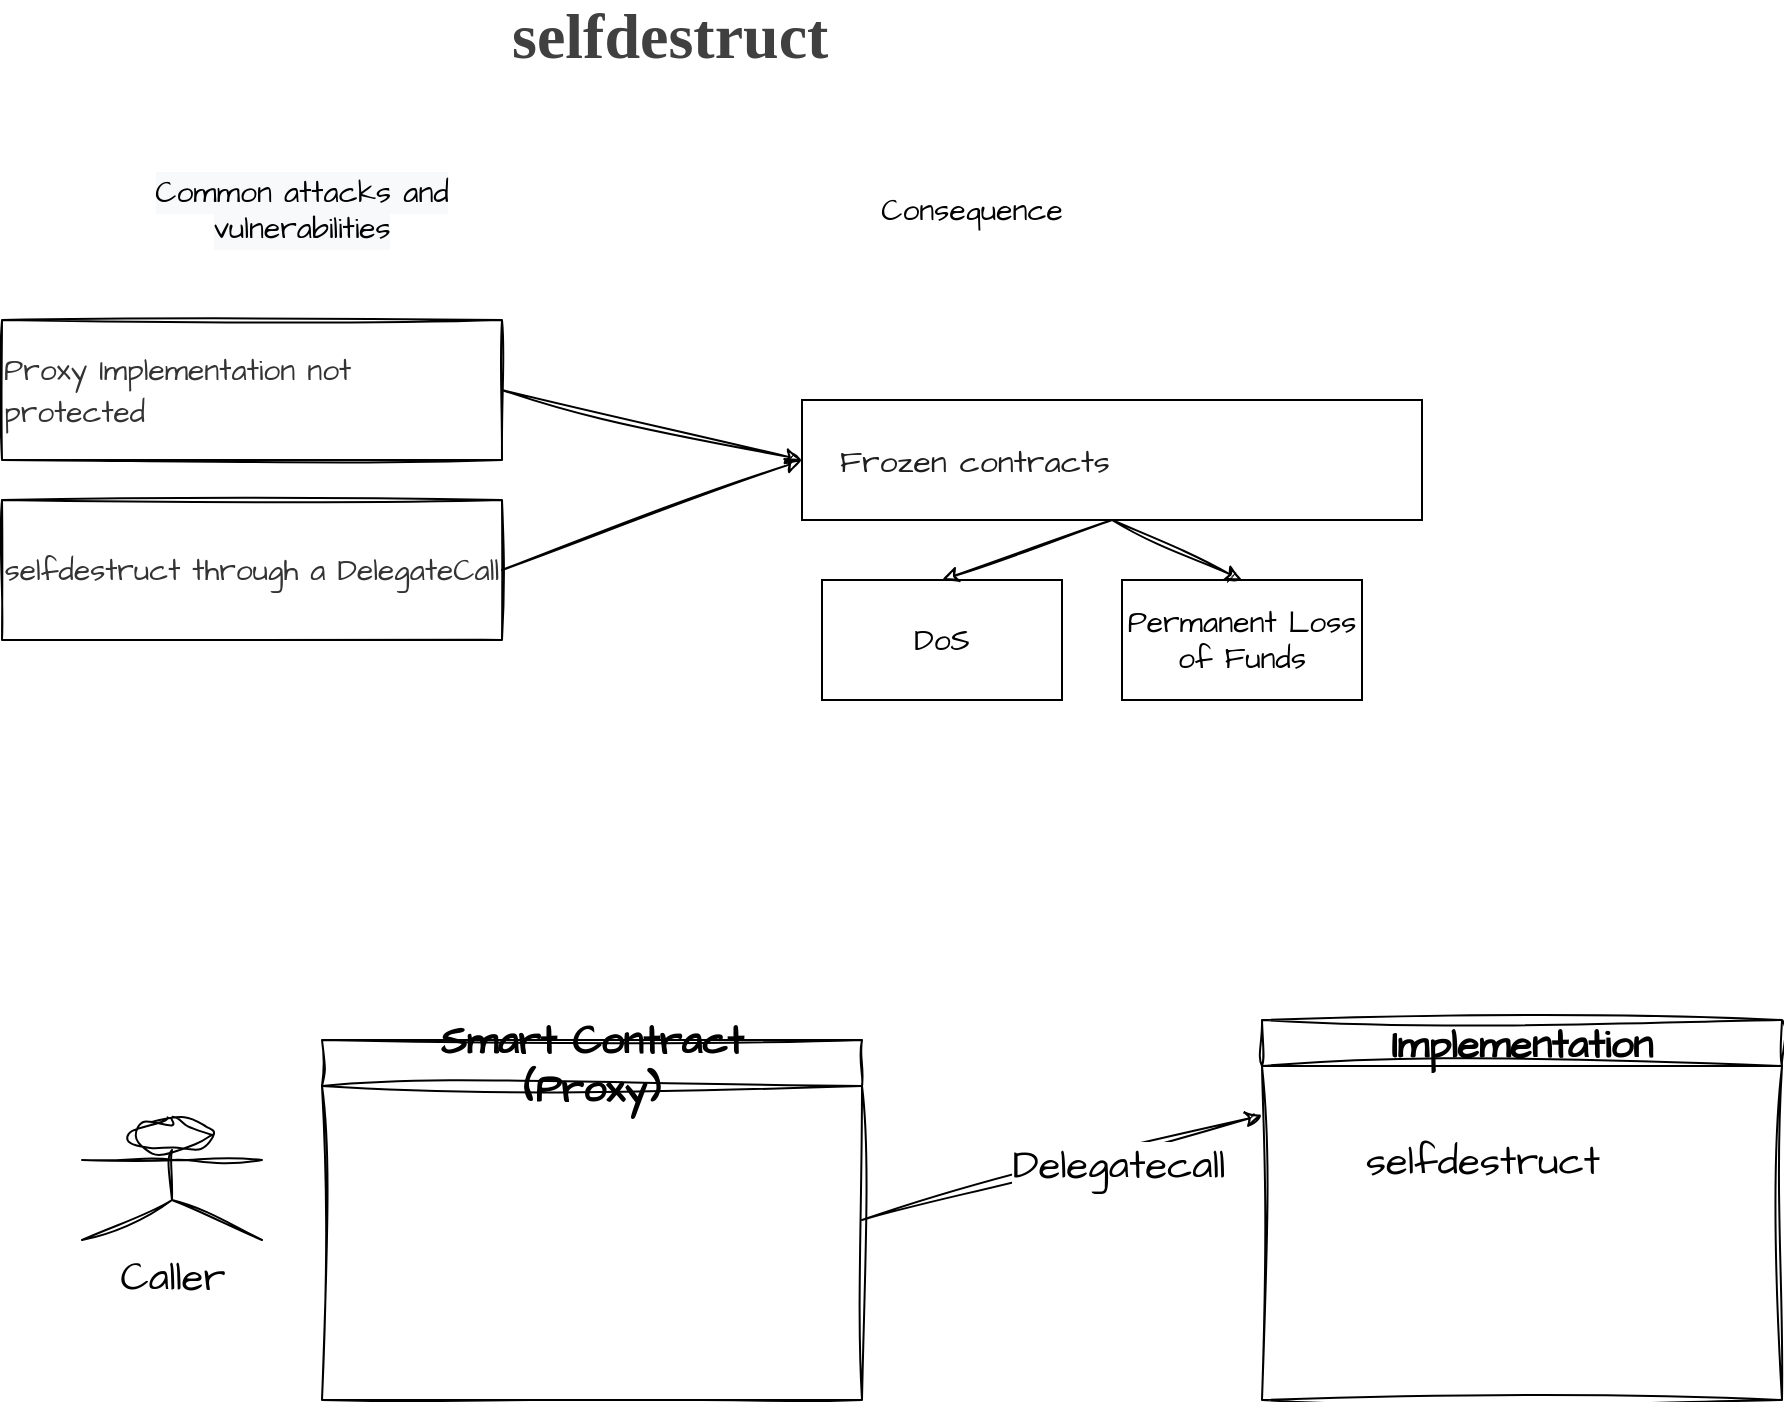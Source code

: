 <mxfile version="20.6.2" type="device"><diagram id="BmN3lm3Xk4alburHnsQR" name="selfdestruct"><mxGraphModel dx="3758" dy="588" grid="1" gridSize="10" guides="1" tooltips="1" connect="1" arrows="1" fold="1" page="1" pageScale="1" pageWidth="2336" pageHeight="1654" math="0" shadow="0"><root><mxCell id="0"/><mxCell id="1" parent="0"/><mxCell id="vdLvF9fOr4pelDHK_yOL-4" value="&lt;h4 style=&quot;box-sizing: border-box; break-after: avoid-page; break-inside: avoid; orphans: 4; margin-top: 1rem; margin-bottom: 1rem; position: relative; line-height: 1.4; cursor: text; color: rgb(51, 51, 51); text-align: start;&quot; class=&quot;md-end-block md-heading md-focus&quot;&gt;&lt;span style=&quot;box-sizing: border-box; font-weight: normal;&quot; class=&quot;md-plain md-expand&quot;&gt;&lt;font style=&quot;font-size: 15px;&quot;&gt;Proxy Implementation not protected &lt;/font&gt;&lt;/span&gt;&lt;/h4&gt;" style="rounded=0;whiteSpace=wrap;html=1;sketch=1;fontFamily=Architects Daughter;fontSource=https%3A%2F%2Ffonts.googleapis.com%2Fcss%3Ffamily%3DArchitects%2BDaughter;" parent="1" vertex="1"><mxGeometry x="-280" y="180" width="250" height="70" as="geometry"/></mxCell><mxCell id="vdLvF9fOr4pelDHK_yOL-5" value="&lt;h4 style=&quot;box-sizing: border-box; break-after: avoid-page; break-inside: avoid; orphans: 4; font-size: 15px; margin-top: 1rem; margin-bottom: 1rem; position: relative; line-height: 1.4; cursor: text; color: rgb(51, 51, 51); text-align: start;&quot; class=&quot;md-end-block md-heading md-focus&quot;&gt;&lt;span style=&quot;box-sizing: border-box; font-size: 15px; font-weight: normal;&quot; class=&quot;md-plain md-expand&quot;&gt;selfdestruct through a DelegateCall &lt;/span&gt;&lt;/h4&gt;" style="rounded=0;whiteSpace=wrap;html=1;sketch=1;fontFamily=Architects Daughter;fontSource=https%3A%2F%2Ffonts.googleapis.com%2Fcss%3Ffamily%3DArchitects%2BDaughter;fontSize=15;fontStyle=0" parent="1" vertex="1"><mxGeometry x="-280" y="270" width="250" height="70" as="geometry"/></mxCell><mxCell id="vdLvF9fOr4pelDHK_yOL-6" value="&lt;h1 style=&quot;text-align: center; box-sizing: border-box; font-size: 32px; margin: 0px 0px 10px; padding: 0px; font-family: Volkhov, &amp;quot;Times New Roman&amp;quot;, Times, serif; line-height: initial; color: rgb(64, 64, 64); background-color: rgb(255, 255, 255);&quot; class=&quot;c-article__title&quot;&gt;selfdestruct&lt;/h1&gt;" style="text;html=1;strokeColor=none;fillColor=none;spacing=5;spacingTop=-20;whiteSpace=wrap;overflow=hidden;rounded=0;sketch=1;hachureGap=4;jiggle=2;fontFamily=Architects Daughter;fontSource=https%3A%2F%2Ffonts.googleapis.com%2Fcss%3Ffamily%3DArchitects%2BDaughter;fontSize=20;fontStyle=1" parent="1" vertex="1"><mxGeometry x="-30" y="30" width="190" height="40" as="geometry"/></mxCell><mxCell id="vdLvF9fOr4pelDHK_yOL-15" value="Caller" style="shape=umlActor;verticalLabelPosition=bottom;verticalAlign=top;html=1;outlineConnect=0;sketch=1;hachureGap=4;jiggle=2;fontFamily=Architects Daughter;fontSource=https%3A%2F%2Ffonts.googleapis.com%2Fcss%3Ffamily%3DArchitects%2BDaughter;fontSize=20;" parent="1" vertex="1"><mxGeometry x="-240" y="580" width="90" height="60" as="geometry"/></mxCell><mxCell id="vdLvF9fOr4pelDHK_yOL-16" value="Smart Contract&lt;br&gt;(Proxy)" style="swimlane;whiteSpace=wrap;html=1;sketch=1;hachureGap=4;jiggle=2;fontFamily=Architects Daughter;fontSource=https%3A%2F%2Ffonts.googleapis.com%2Fcss%3Ffamily%3DArchitects%2BDaughter;fontSize=20;" parent="1" vertex="1"><mxGeometry x="-120" y="540" width="270" height="180" as="geometry"/></mxCell><mxCell id="vdLvF9fOr4pelDHK_yOL-18" value="Implementation" style="swimlane;whiteSpace=wrap;html=1;sketch=1;hachureGap=4;jiggle=2;fontFamily=Architects Daughter;fontSource=https%3A%2F%2Ffonts.googleapis.com%2Fcss%3Ffamily%3DArchitects%2BDaughter;fontSize=20;" parent="1" vertex="1"><mxGeometry x="350" y="530" width="260" height="190" as="geometry"/></mxCell><mxCell id="vdLvF9fOr4pelDHK_yOL-21" value="selfdestruct" style="text;html=1;align=center;verticalAlign=middle;resizable=0;points=[];autosize=1;strokeColor=none;fillColor=none;fontSize=20;fontFamily=Architects Daughter;sketch=1;hachureGap=4;jiggle=2;fontSource=https%3A%2F%2Ffonts.googleapis.com%2Fcss%3Ffamily%3DArchitects%2BDaughter;" parent="vdLvF9fOr4pelDHK_yOL-18" vertex="1"><mxGeometry x="40" y="50" width="140" height="40" as="geometry"/></mxCell><mxCell id="vdLvF9fOr4pelDHK_yOL-19" value="" style="endArrow=classic;html=1;rounded=0;sketch=1;hachureGap=4;jiggle=2;fontFamily=Architects Daughter;fontSource=https%3A%2F%2Ffonts.googleapis.com%2Fcss%3Ffamily%3DArchitects%2BDaughter;fontSize=16;exitX=1;exitY=0.5;exitDx=0;exitDy=0;entryX=0;entryY=0.25;entryDx=0;entryDy=0;" parent="1" source="vdLvF9fOr4pelDHK_yOL-16" target="vdLvF9fOr4pelDHK_yOL-18" edge="1"><mxGeometry width="50" height="50" relative="1" as="geometry"><mxPoint x="210" y="660" as="sourcePoint"/><mxPoint x="260" y="610" as="targetPoint"/></mxGeometry></mxCell><mxCell id="vdLvF9fOr4pelDHK_yOL-20" value="Delegatecall" style="edgeLabel;html=1;align=center;verticalAlign=middle;resizable=0;points=[];fontSize=20;fontFamily=Architects Daughter;" parent="vdLvF9fOr4pelDHK_yOL-19" vertex="1" connectable="0"><mxGeometry x="0.264" y="-5" relative="1" as="geometry"><mxPoint as="offset"/></mxGeometry></mxCell><mxCell id="eWMuyv09AhltkK5N9mmx-3" value="" style="endArrow=classic;html=1;rounded=0;sketch=1;hachureGap=4;jiggle=2;fontFamily=Architects Daughter;fontSource=https%3A%2F%2Ffonts.googleapis.com%2Fcss%3Ffamily%3DArchitects%2BDaughter;fontSize=18;entryX=0;entryY=0.5;entryDx=0;entryDy=0;exitX=1;exitY=0.5;exitDx=0;exitDy=0;" edge="1" parent="1" source="vdLvF9fOr4pelDHK_yOL-5" target="eWMuyv09AhltkK5N9mmx-5"><mxGeometry width="50" height="50" relative="1" as="geometry"><mxPoint x="-30" y="310" as="sourcePoint"/><mxPoint y="220" as="targetPoint"/></mxGeometry></mxCell><mxCell id="eWMuyv09AhltkK5N9mmx-4" value="" style="endArrow=classic;html=1;rounded=0;sketch=1;hachureGap=4;jiggle=2;fontFamily=Architects Daughter;fontSource=https%3A%2F%2Ffonts.googleapis.com%2Fcss%3Ffamily%3DArchitects%2BDaughter;fontSize=18;exitX=1;exitY=0.5;exitDx=0;exitDy=0;entryX=0;entryY=0.5;entryDx=0;entryDy=0;" edge="1" parent="1" source="vdLvF9fOr4pelDHK_yOL-4" target="eWMuyv09AhltkK5N9mmx-5"><mxGeometry width="50" height="50" relative="1" as="geometry"><mxPoint x="-30" y="170" as="sourcePoint"/><mxPoint y="210" as="targetPoint"/></mxGeometry></mxCell><mxCell id="eWMuyv09AhltkK5N9mmx-5" value="&lt;pre style=&quot;unicode-bidi: isolate; font-size: 16px; line-height: 36px; border: none; padding: 2px 0.14em 2px 0px; position: relative; margin-top: -2px; margin-bottom: -2px; resize: none; font-family: inherit; overflow: hidden; text-align: left; width: 270px; overflow-wrap: break-word; color: rgb(31, 31, 31);&quot; aria-label=&quot;Translated text: Frozen contracts&quot; dir=&quot;ltr&quot; data-ved=&quot;2ahUKEwjf3vi8sayKAxUQhP0HHUyxO6kQ3ewLegQICRAU&quot; id=&quot;tw-target-text&quot; data-placeholder=&quot;Translation&quot; class=&quot;tw-data-text tw-text-large tw-ta&quot;&gt;&lt;span lang=&quot;en&quot; class=&quot;Y2IQFc&quot; style=&quot;font-size: 16px;&quot;&gt;Frozen contracts&lt;br&gt;&lt;/span&gt;&lt;/pre&gt;" style="rounded=0;whiteSpace=wrap;html=1;sketch=0;hachureGap=4;jiggle=2;fontFamily=Architects Daughter;fontSource=https%3A%2F%2Ffonts.googleapis.com%2Fcss%3Ffamily%3DArchitects%2BDaughter;fontSize=16;" vertex="1" parent="1"><mxGeometry x="120" y="220" width="310" height="60" as="geometry"/></mxCell><mxCell id="eWMuyv09AhltkK5N9mmx-8" value="&lt;font style=&quot;font-size: 15px;&quot;&gt;Consequence&lt;/font&gt;" style="text;html=1;strokeColor=none;fillColor=none;align=center;verticalAlign=middle;whiteSpace=wrap;rounded=0;sketch=0;hachureGap=4;jiggle=2;fontFamily=Architects Daughter;fontSource=https%3A%2F%2Ffonts.googleapis.com%2Fcss%3Ffamily%3DArchitects%2BDaughter;fontSize=15;" vertex="1" parent="1"><mxGeometry x="160" y="110" width="90" height="30" as="geometry"/></mxCell><mxCell id="eWMuyv09AhltkK5N9mmx-9" value="&lt;span style=&quot;color: rgb(0, 0, 0); font-family: &amp;quot;Architects Daughter&amp;quot;; font-style: normal; font-variant-ligatures: normal; font-variant-caps: normal; font-weight: 400; letter-spacing: normal; orphans: 2; text-align: center; text-indent: 0px; text-transform: none; widows: 2; word-spacing: 0px; -webkit-text-stroke-width: 0px; background-color: rgb(248, 249, 250); text-decoration-thickness: initial; text-decoration-style: initial; text-decoration-color: initial; float: none; display: inline !important;&quot;&gt;&lt;font style=&quot;font-size: 15px;&quot;&gt;Common attacks and vulnerabilities&lt;/font&gt;&lt;/span&gt;" style="text;html=1;strokeColor=none;fillColor=none;align=center;verticalAlign=middle;whiteSpace=wrap;rounded=0;sketch=0;hachureGap=4;jiggle=2;fontFamily=Architects Daughter;fontSource=https%3A%2F%2Ffonts.googleapis.com%2Fcss%3Ffamily%3DArchitects%2BDaughter;fontSize=15;" vertex="1" parent="1"><mxGeometry x="-210" y="110" width="160" height="30" as="geometry"/></mxCell><mxCell id="eWMuyv09AhltkK5N9mmx-12" value="DoS" style="rounded=0;whiteSpace=wrap;html=1;sketch=0;hachureGap=4;jiggle=2;fontFamily=Architects Daughter;fontSource=https%3A%2F%2Ffonts.googleapis.com%2Fcss%3Ffamily%3DArchitects%2BDaughter;fontSize=15;" vertex="1" parent="1"><mxGeometry x="130" y="310" width="120" height="60" as="geometry"/></mxCell><mxCell id="eWMuyv09AhltkK5N9mmx-13" value="Permanent Loss of Funds" style="rounded=0;whiteSpace=wrap;html=1;sketch=0;hachureGap=4;jiggle=2;fontFamily=Architects Daughter;fontSource=https%3A%2F%2Ffonts.googleapis.com%2Fcss%3Ffamily%3DArchitects%2BDaughter;fontSize=15;" vertex="1" parent="1"><mxGeometry x="280" y="310" width="120" height="60" as="geometry"/></mxCell><mxCell id="eWMuyv09AhltkK5N9mmx-14" value="" style="endArrow=classic;html=1;rounded=0;sketch=1;hachureGap=4;jiggle=2;fontFamily=Architects Daughter;fontSource=https%3A%2F%2Ffonts.googleapis.com%2Fcss%3Ffamily%3DArchitects%2BDaughter;fontSize=15;exitX=0.5;exitY=1;exitDx=0;exitDy=0;entryX=0.5;entryY=0;entryDx=0;entryDy=0;" edge="1" parent="1" source="eWMuyv09AhltkK5N9mmx-5" target="eWMuyv09AhltkK5N9mmx-12"><mxGeometry width="50" height="50" relative="1" as="geometry"><mxPoint x="150" y="310" as="sourcePoint"/><mxPoint x="200" y="260" as="targetPoint"/></mxGeometry></mxCell><mxCell id="eWMuyv09AhltkK5N9mmx-15" value="" style="endArrow=classic;html=1;rounded=0;sketch=1;hachureGap=4;jiggle=2;fontFamily=Architects Daughter;fontSource=https%3A%2F%2Ffonts.googleapis.com%2Fcss%3Ffamily%3DArchitects%2BDaughter;fontSize=15;exitX=0.5;exitY=1;exitDx=0;exitDy=0;entryX=0.5;entryY=0;entryDx=0;entryDy=0;" edge="1" parent="1" source="eWMuyv09AhltkK5N9mmx-5" target="eWMuyv09AhltkK5N9mmx-13"><mxGeometry width="50" height="50" relative="1" as="geometry"><mxPoint x="500" y="340" as="sourcePoint"/><mxPoint x="550" y="290" as="targetPoint"/></mxGeometry></mxCell></root></mxGraphModel></diagram></mxfile>